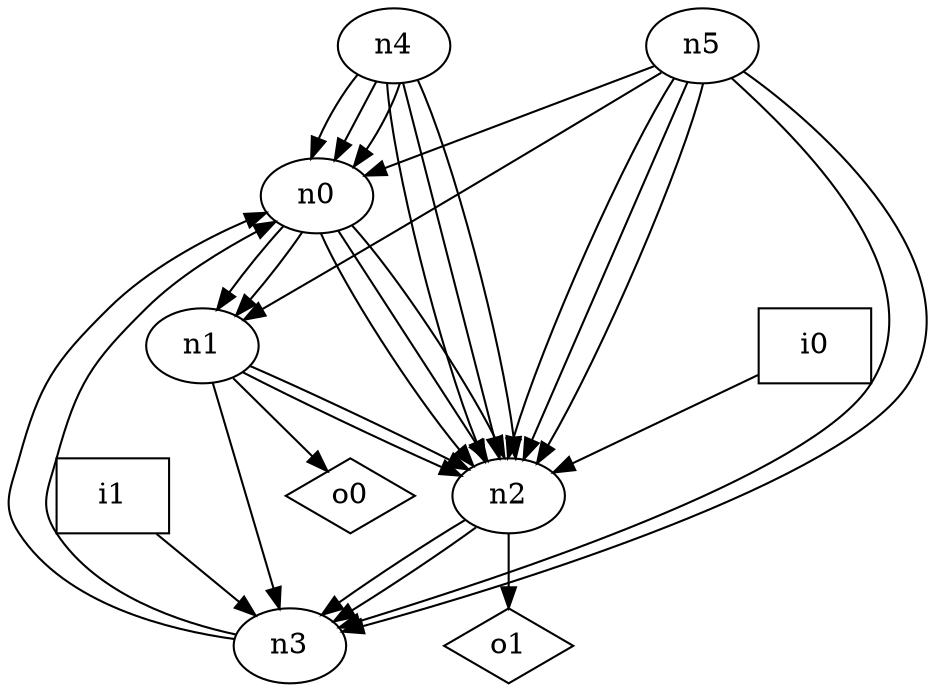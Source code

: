 digraph G {
n0 [label="n0"];
n1 [label="n1"];
n2 [label="n2"];
n3 [label="n3"];
n4 [label="n4"];
n5 [label="n5"];
n6 [label="i0",shape="box"];
n7 [label="i1",shape="box"];
n8 [label="o0",shape="diamond"];
n9 [label="o1",shape="diamond"];
n0 -> n1
n0 -> n1
n0 -> n2
n0 -> n2
n0 -> n2
n1 -> n2
n1 -> n2
n1 -> n3
n1 -> n8
n2 -> n3
n2 -> n3
n2 -> n9
n3 -> n0
n3 -> n0
n4 -> n0
n4 -> n0
n4 -> n0
n4 -> n2
n4 -> n2
n4 -> n2
n5 -> n0
n5 -> n1
n5 -> n2
n5 -> n2
n5 -> n2
n5 -> n3
n5 -> n3
n6 -> n2
n7 -> n3
}